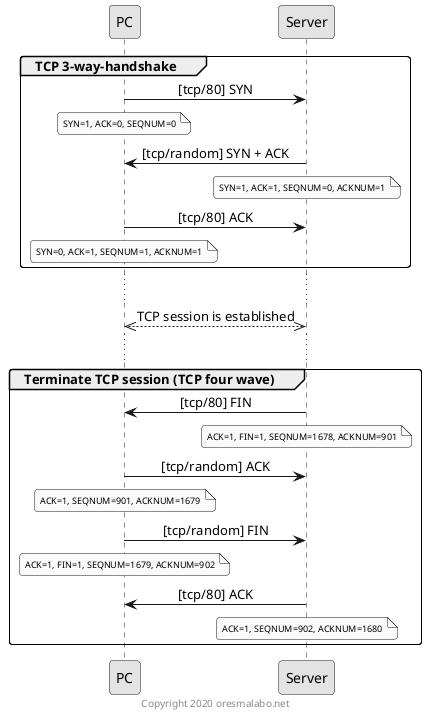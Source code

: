 @startuml
skinparam defaultFontName メイリオ
skinparam monochrome true
skinparam shadowing false
skinparam RoundCorner 7
skinparam SequenceGroupBorderThickness 1
skinparam sequenceMessageAlign center
skinparam sequenceReferenceAlign left
skinparam NoteFontSize 9

participant "PC" as pc
participant "Server" as server

group TCP 3-way-handshake
  pc -> server: [tcp/80] SYN
  note over pc: SYN=1, ACK=0, SEQNUM=0
  server -> pc: [tcp/random] SYN + ACK
  note over server: SYN=1, ACK=1, SEQNUM=0, ACKNUM=1
  pc -> server: [tcp/80] ACK
  note over pc: SYN=0, ACK=1, SEQNUM=1, ACKNUM=1
end

...
pc <<-->> server: TCP session is established
...

group Terminate TCP session (TCP four wave)
  server -> pc: [tcp/80] FIN
  note over server
    ACK=1, FIN=1, SEQNUM=1678, ACKNUM=901
  end note
  pc -> server: [tcp/random] ACK
  note over pc: ACK=1, SEQNUM=901, ACKNUM=1679
  pc -> server: [tcp/random] FIN
  note over pc: ACK=1, FIN=1, SEQNUM=1679, ACKNUM=902
  server -> pc: [tcp/80] ACK
  note over server: ACK=1, SEQNUM=902, ACKNUM=1680
end

footer Copyright 2020 oresmalabo.net
@enduml